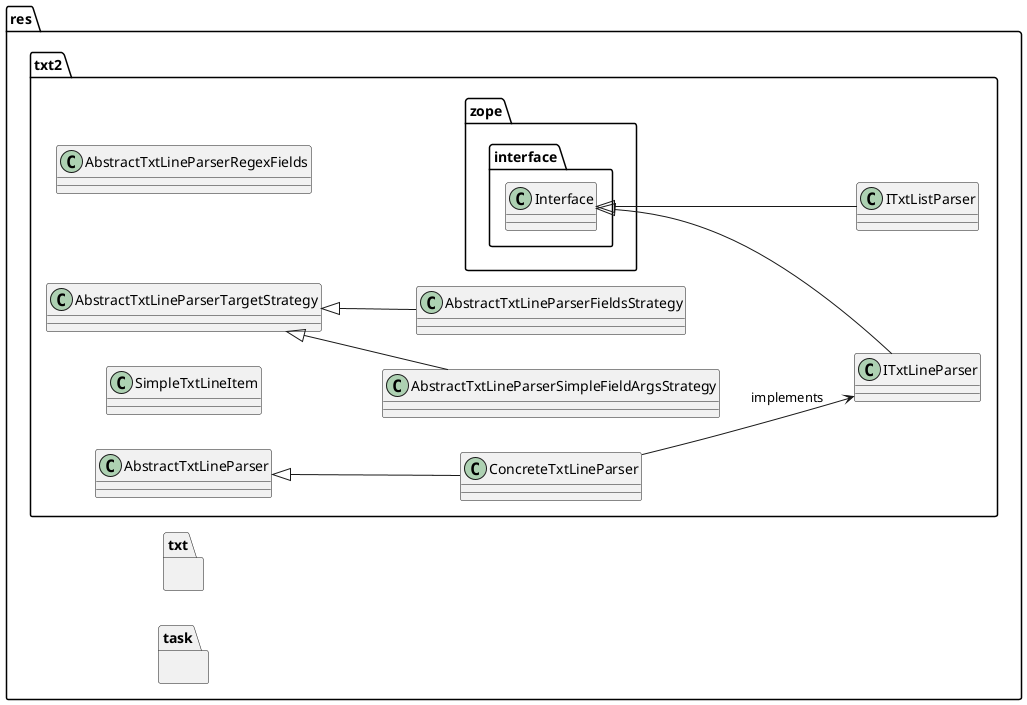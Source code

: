 @startuml
left to right direction
package res {
  package txt {
  }
  package txt2 {
    class ITxtLineParser
    class ITxtListParser
    class AbstractTxtLineParserRegexFields
    class AbstractTxtLineParserSimpleFieldArgsStrategy
    class AbstractTxtLineParserTargetStrategy

    class AbstractTxtLineParserFieldsStrategy
    class SimpleTxtLineItem
    class ConcreteTxtLineParser
    
    zope.interface.Interface <|-- ITxtLineParser
    zope.interface.Interface <|-- ITxtListParser

    AbstractTxtLineParser <|-- ConcreteTxtLineParser
    ConcreteTxtLineParser --> ITxtLineParser : implements

    AbstractTxtLineParserTargetStrategy <|-- AbstractTxtLineParserFieldsStrategy
    AbstractTxtLineParserTargetStrategy <|-- AbstractTxtLineParserSimpleFieldArgsStrategy
  }
  package task {
  }
}

@enduml

